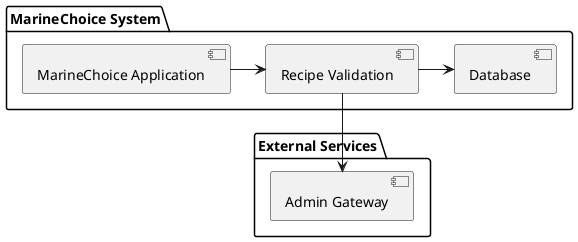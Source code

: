@startuml logical

package "MarineChoice System" {
  [MarineChoice Application]
  [Recipe Validation]
  [Database]
}

package "External Services" {
  [Admin Gateway]
}

[MarineChoice Application] -> [Recipe Validation]
[Recipe Validation] -> [Database]
[Recipe Validation] --> [Admin Gateway]

@enduml